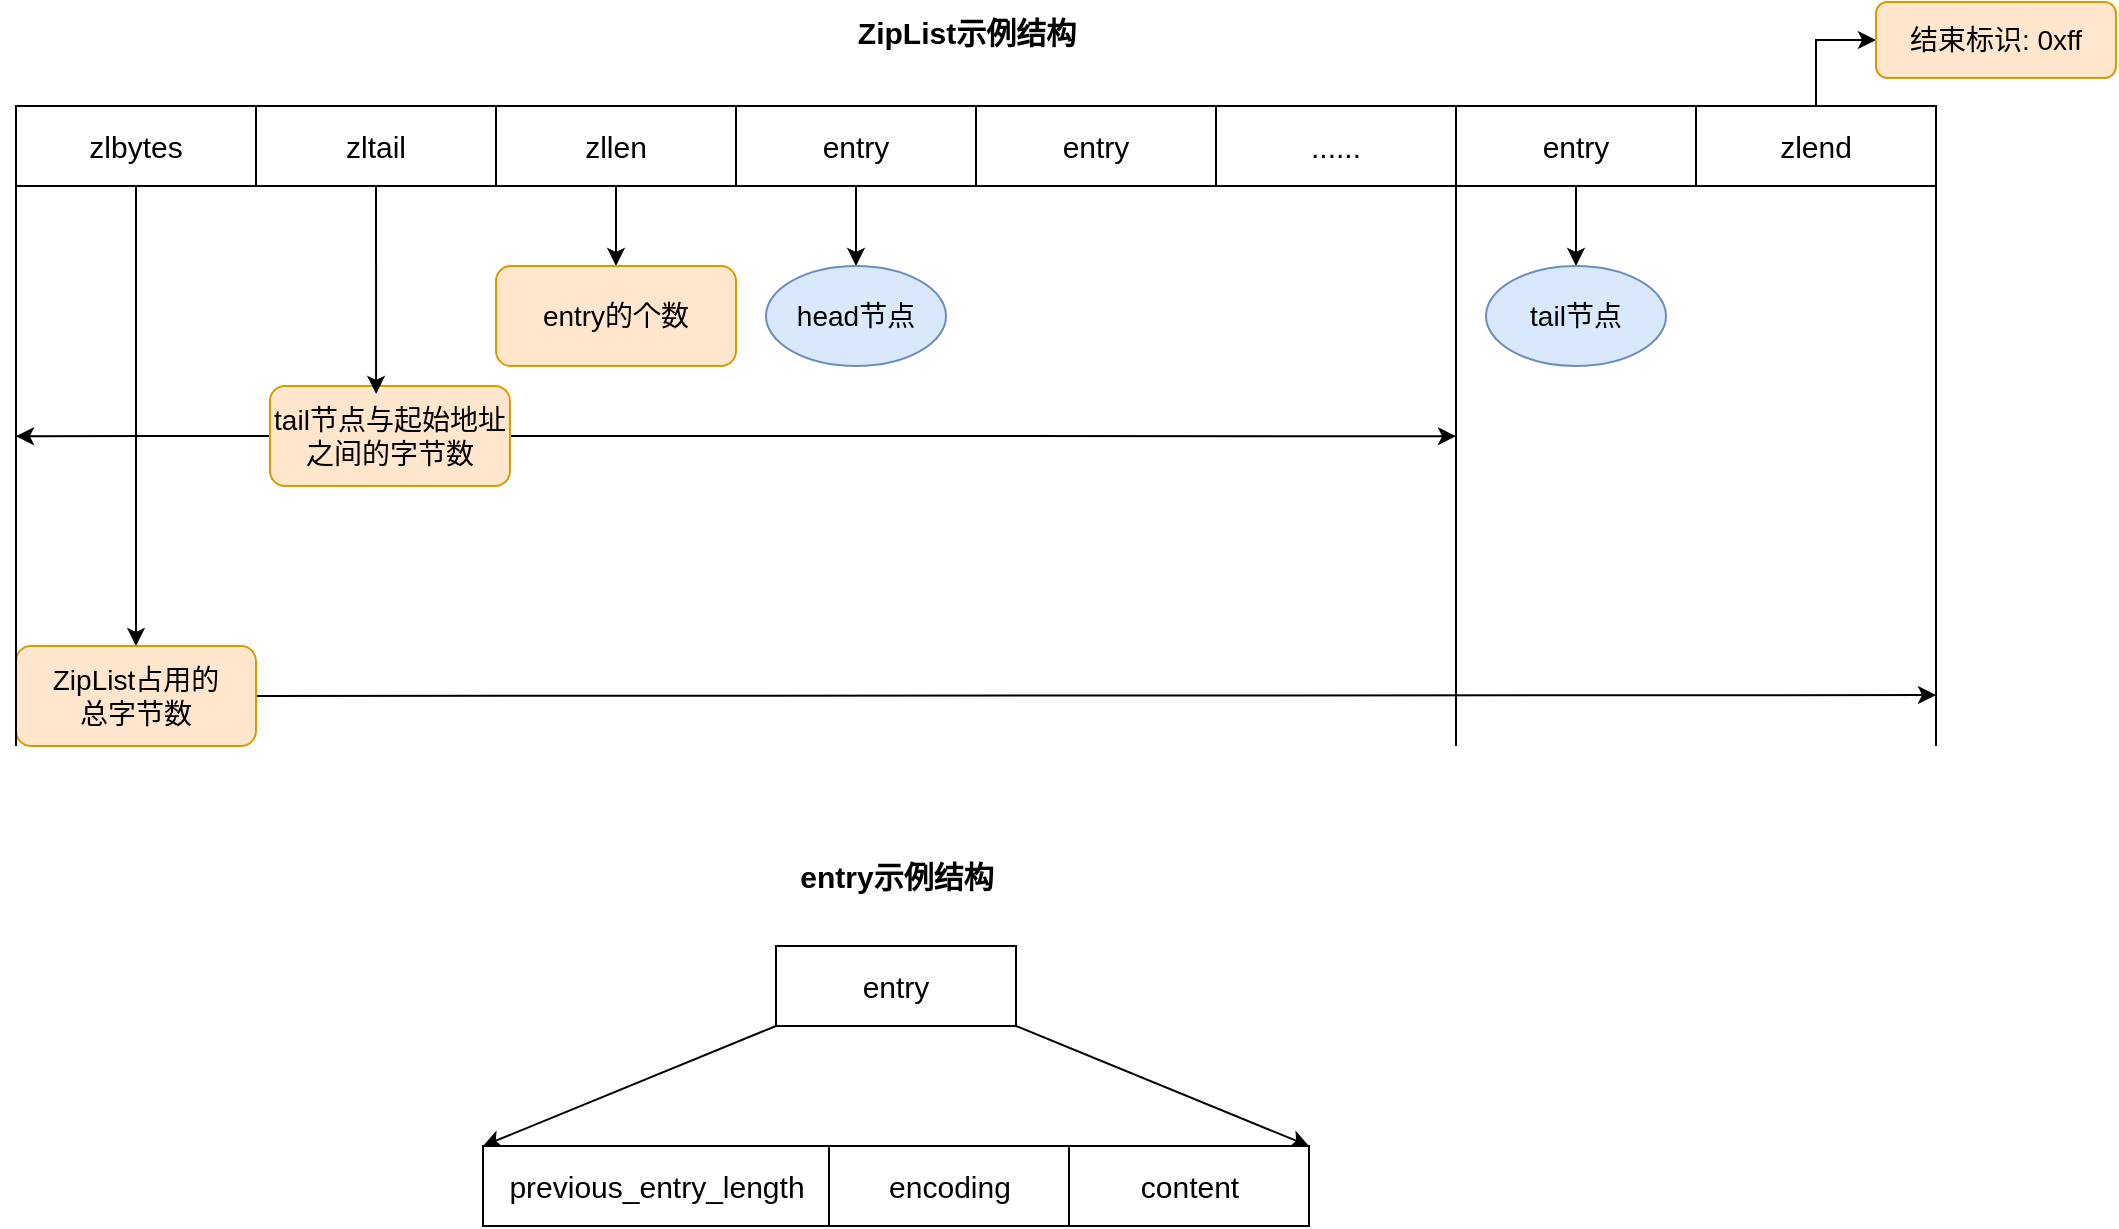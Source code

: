 <mxfile version="24.7.7">
  <diagram name="第 1 页" id="wMmwnhfqBV-OYq5SIDlH">
    <mxGraphModel dx="1144" dy="609" grid="1" gridSize="10" guides="1" tooltips="1" connect="1" arrows="1" fold="1" page="0" pageScale="1" pageWidth="827" pageHeight="1169" math="0" shadow="0">
      <root>
        <mxCell id="0" />
        <mxCell id="1" parent="0" />
        <mxCell id="e9t3gRfrL-X7pLZmyNaz-20" style="edgeStyle=orthogonalEdgeStyle;rounded=0;orthogonalLoop=1;jettySize=auto;html=1;exitX=0.5;exitY=1;exitDx=0;exitDy=0;entryX=0.5;entryY=0;entryDx=0;entryDy=0;" edge="1" parent="1" source="e9t3gRfrL-X7pLZmyNaz-1" target="e9t3gRfrL-X7pLZmyNaz-19">
          <mxGeometry relative="1" as="geometry" />
        </mxCell>
        <mxCell id="e9t3gRfrL-X7pLZmyNaz-1" value="zlbytes" style="rounded=0;whiteSpace=wrap;html=1;fontSize=15;" vertex="1" parent="1">
          <mxGeometry x="20" y="260" width="120" height="40" as="geometry" />
        </mxCell>
        <mxCell id="e9t3gRfrL-X7pLZmyNaz-2" value="zltail" style="rounded=0;whiteSpace=wrap;html=1;fontSize=15;" vertex="1" parent="1">
          <mxGeometry x="140" y="260" width="120" height="40" as="geometry" />
        </mxCell>
        <mxCell id="e9t3gRfrL-X7pLZmyNaz-32" style="edgeStyle=orthogonalEdgeStyle;rounded=0;orthogonalLoop=1;jettySize=auto;html=1;exitX=0.5;exitY=1;exitDx=0;exitDy=0;entryX=0.5;entryY=0;entryDx=0;entryDy=0;" edge="1" parent="1" source="e9t3gRfrL-X7pLZmyNaz-3" target="e9t3gRfrL-X7pLZmyNaz-31">
          <mxGeometry relative="1" as="geometry" />
        </mxCell>
        <mxCell id="e9t3gRfrL-X7pLZmyNaz-3" value="zllen" style="rounded=0;whiteSpace=wrap;html=1;fontSize=15;" vertex="1" parent="1">
          <mxGeometry x="260" y="260" width="120" height="40" as="geometry" />
        </mxCell>
        <mxCell id="e9t3gRfrL-X7pLZmyNaz-15" style="edgeStyle=orthogonalEdgeStyle;rounded=0;orthogonalLoop=1;jettySize=auto;html=1;exitX=0.5;exitY=1;exitDx=0;exitDy=0;" edge="1" parent="1" source="e9t3gRfrL-X7pLZmyNaz-4" target="e9t3gRfrL-X7pLZmyNaz-14">
          <mxGeometry relative="1" as="geometry" />
        </mxCell>
        <mxCell id="e9t3gRfrL-X7pLZmyNaz-4" value="entry" style="rounded=0;whiteSpace=wrap;html=1;fontSize=15;" vertex="1" parent="1">
          <mxGeometry x="380" y="260" width="120" height="40" as="geometry" />
        </mxCell>
        <mxCell id="e9t3gRfrL-X7pLZmyNaz-5" value="entry" style="rounded=0;whiteSpace=wrap;html=1;fontSize=15;" vertex="1" parent="1">
          <mxGeometry x="500" y="260" width="120" height="40" as="geometry" />
        </mxCell>
        <mxCell id="e9t3gRfrL-X7pLZmyNaz-6" value="......" style="rounded=0;whiteSpace=wrap;html=1;fontSize=15;" vertex="1" parent="1">
          <mxGeometry x="620" y="260" width="120" height="40" as="geometry" />
        </mxCell>
        <mxCell id="e9t3gRfrL-X7pLZmyNaz-17" style="edgeStyle=orthogonalEdgeStyle;rounded=0;orthogonalLoop=1;jettySize=auto;html=1;exitX=0.5;exitY=1;exitDx=0;exitDy=0;entryX=0.5;entryY=0;entryDx=0;entryDy=0;" edge="1" parent="1" source="e9t3gRfrL-X7pLZmyNaz-7" target="e9t3gRfrL-X7pLZmyNaz-18">
          <mxGeometry relative="1" as="geometry">
            <mxPoint x="800" y="340" as="targetPoint" />
          </mxGeometry>
        </mxCell>
        <mxCell id="e9t3gRfrL-X7pLZmyNaz-7" value="entry" style="rounded=0;whiteSpace=wrap;html=1;fontSize=15;" vertex="1" parent="1">
          <mxGeometry x="740" y="260" width="120" height="40" as="geometry" />
        </mxCell>
        <mxCell id="e9t3gRfrL-X7pLZmyNaz-13" style="edgeStyle=orthogonalEdgeStyle;rounded=0;orthogonalLoop=1;jettySize=auto;html=1;exitX=0.5;exitY=0;exitDx=0;exitDy=0;entryX=0;entryY=0.5;entryDx=0;entryDy=0;" edge="1" parent="1" source="e9t3gRfrL-X7pLZmyNaz-8" target="e9t3gRfrL-X7pLZmyNaz-12">
          <mxGeometry relative="1" as="geometry" />
        </mxCell>
        <mxCell id="e9t3gRfrL-X7pLZmyNaz-8" value="zlend" style="rounded=0;whiteSpace=wrap;html=1;fontSize=15;" vertex="1" parent="1">
          <mxGeometry x="860" y="260" width="120" height="40" as="geometry" />
        </mxCell>
        <mxCell id="e9t3gRfrL-X7pLZmyNaz-10" value="ZipList示例结构" style="text;html=1;align=center;verticalAlign=middle;resizable=0;points=[];autosize=1;strokeColor=none;fillColor=none;fontStyle=1;fontSize=15;" vertex="1" parent="1">
          <mxGeometry x="430" y="208" width="130" height="30" as="geometry" />
        </mxCell>
        <mxCell id="e9t3gRfrL-X7pLZmyNaz-12" value="结束标识: 0xff" style="rounded=1;whiteSpace=wrap;html=1;fontSize=14;fillColor=#ffe6cc;strokeColor=#d79b00;" vertex="1" parent="1">
          <mxGeometry x="950" y="208" width="120" height="38" as="geometry" />
        </mxCell>
        <mxCell id="e9t3gRfrL-X7pLZmyNaz-14" value="head节点" style="ellipse;whiteSpace=wrap;html=1;fontSize=14;fillColor=#dae8fc;strokeColor=#6c8ebf;" vertex="1" parent="1">
          <mxGeometry x="395" y="340" width="90" height="50" as="geometry" />
        </mxCell>
        <mxCell id="e9t3gRfrL-X7pLZmyNaz-18" value="tail节点" style="ellipse;whiteSpace=wrap;html=1;fontSize=14;fillColor=#dae8fc;strokeColor=#6c8ebf;" vertex="1" parent="1">
          <mxGeometry x="755" y="340" width="90" height="50" as="geometry" />
        </mxCell>
        <mxCell id="e9t3gRfrL-X7pLZmyNaz-28" style="edgeStyle=orthogonalEdgeStyle;rounded=0;orthogonalLoop=1;jettySize=auto;html=1;exitX=1;exitY=0.5;exitDx=0;exitDy=0;" edge="1" parent="1" source="e9t3gRfrL-X7pLZmyNaz-19">
          <mxGeometry relative="1" as="geometry">
            <mxPoint x="980" y="554.529" as="targetPoint" />
          </mxGeometry>
        </mxCell>
        <mxCell id="e9t3gRfrL-X7pLZmyNaz-19" value="ZipList占用的&lt;div style=&quot;font-size: 14px;&quot;&gt;总字节数&lt;/div&gt;" style="rounded=1;whiteSpace=wrap;html=1;fontSize=14;fillColor=#ffe6cc;strokeColor=#d79b00;" vertex="1" parent="1">
          <mxGeometry x="20" y="530" width="120" height="50" as="geometry" />
        </mxCell>
        <mxCell id="e9t3gRfrL-X7pLZmyNaz-24" style="edgeStyle=orthogonalEdgeStyle;rounded=0;orthogonalLoop=1;jettySize=auto;html=1;exitX=0;exitY=0.5;exitDx=0;exitDy=0;" edge="1" parent="1" source="e9t3gRfrL-X7pLZmyNaz-21">
          <mxGeometry relative="1" as="geometry">
            <mxPoint x="20" y="425.118" as="targetPoint" />
          </mxGeometry>
        </mxCell>
        <mxCell id="e9t3gRfrL-X7pLZmyNaz-26" style="edgeStyle=orthogonalEdgeStyle;rounded=0;orthogonalLoop=1;jettySize=auto;html=1;exitX=1;exitY=0.5;exitDx=0;exitDy=0;" edge="1" parent="1" source="e9t3gRfrL-X7pLZmyNaz-21">
          <mxGeometry relative="1" as="geometry">
            <mxPoint x="740" y="425.118" as="targetPoint" />
          </mxGeometry>
        </mxCell>
        <mxCell id="e9t3gRfrL-X7pLZmyNaz-21" value="tail节点与起始地址之间的字节数" style="rounded=1;whiteSpace=wrap;html=1;fontSize=14;fillColor=#ffe6cc;strokeColor=#d79b00;" vertex="1" parent="1">
          <mxGeometry x="147" y="400" width="120" height="50" as="geometry" />
        </mxCell>
        <mxCell id="e9t3gRfrL-X7pLZmyNaz-22" value="" style="endArrow=none;html=1;rounded=0;entryX=0;entryY=1;entryDx=0;entryDy=0;" edge="1" parent="1" target="e9t3gRfrL-X7pLZmyNaz-1">
          <mxGeometry width="50" height="50" relative="1" as="geometry">
            <mxPoint x="20" y="580" as="sourcePoint" />
            <mxPoint x="40" y="350" as="targetPoint" />
          </mxGeometry>
        </mxCell>
        <mxCell id="e9t3gRfrL-X7pLZmyNaz-23" value="" style="endArrow=none;html=1;rounded=0;entryX=0;entryY=1;entryDx=0;entryDy=0;" edge="1" parent="1">
          <mxGeometry width="50" height="50" relative="1" as="geometry">
            <mxPoint x="980" y="580" as="sourcePoint" />
            <mxPoint x="980" y="300" as="targetPoint" />
          </mxGeometry>
        </mxCell>
        <mxCell id="e9t3gRfrL-X7pLZmyNaz-25" value="" style="endArrow=none;html=1;rounded=0;entryX=0;entryY=1;entryDx=0;entryDy=0;" edge="1" parent="1">
          <mxGeometry width="50" height="50" relative="1" as="geometry">
            <mxPoint x="740" y="580" as="sourcePoint" />
            <mxPoint x="740" y="300" as="targetPoint" />
          </mxGeometry>
        </mxCell>
        <mxCell id="e9t3gRfrL-X7pLZmyNaz-29" style="edgeStyle=orthogonalEdgeStyle;rounded=0;orthogonalLoop=1;jettySize=auto;html=1;exitX=0.5;exitY=1;exitDx=0;exitDy=0;entryX=0.442;entryY=0.079;entryDx=0;entryDy=0;entryPerimeter=0;" edge="1" parent="1" source="e9t3gRfrL-X7pLZmyNaz-2" target="e9t3gRfrL-X7pLZmyNaz-21">
          <mxGeometry relative="1" as="geometry" />
        </mxCell>
        <mxCell id="e9t3gRfrL-X7pLZmyNaz-31" value="entry的个数" style="rounded=1;whiteSpace=wrap;html=1;fontSize=14;fillColor=#ffe6cc;strokeColor=#d79b00;" vertex="1" parent="1">
          <mxGeometry x="260" y="340" width="120" height="50" as="geometry" />
        </mxCell>
        <mxCell id="e9t3gRfrL-X7pLZmyNaz-37" style="rounded=0;orthogonalLoop=1;jettySize=auto;html=1;exitX=0;exitY=1;exitDx=0;exitDy=0;entryX=0;entryY=0;entryDx=0;entryDy=0;" edge="1" parent="1" source="e9t3gRfrL-X7pLZmyNaz-33" target="e9t3gRfrL-X7pLZmyNaz-34">
          <mxGeometry relative="1" as="geometry" />
        </mxCell>
        <mxCell id="e9t3gRfrL-X7pLZmyNaz-38" style="rounded=0;orthogonalLoop=1;jettySize=auto;html=1;exitX=1;exitY=1;exitDx=0;exitDy=0;entryX=1;entryY=0;entryDx=0;entryDy=0;" edge="1" parent="1" source="e9t3gRfrL-X7pLZmyNaz-33" target="e9t3gRfrL-X7pLZmyNaz-36">
          <mxGeometry relative="1" as="geometry" />
        </mxCell>
        <mxCell id="e9t3gRfrL-X7pLZmyNaz-33" value="entry" style="rounded=0;whiteSpace=wrap;html=1;fontSize=15;" vertex="1" parent="1">
          <mxGeometry x="400" y="680" width="120" height="40" as="geometry" />
        </mxCell>
        <mxCell id="e9t3gRfrL-X7pLZmyNaz-34" value="previous_entry_length" style="rounded=0;whiteSpace=wrap;html=1;fontSize=15;" vertex="1" parent="1">
          <mxGeometry x="253.5" y="780" width="173" height="40" as="geometry" />
        </mxCell>
        <mxCell id="e9t3gRfrL-X7pLZmyNaz-35" value="encoding" style="rounded=0;whiteSpace=wrap;html=1;fontSize=15;" vertex="1" parent="1">
          <mxGeometry x="426.5" y="780" width="120" height="40" as="geometry" />
        </mxCell>
        <mxCell id="e9t3gRfrL-X7pLZmyNaz-36" value="content" style="rounded=0;whiteSpace=wrap;html=1;fontSize=15;" vertex="1" parent="1">
          <mxGeometry x="546.5" y="780" width="120" height="40" as="geometry" />
        </mxCell>
        <mxCell id="e9t3gRfrL-X7pLZmyNaz-39" value="entry示例结构" style="text;html=1;align=center;verticalAlign=middle;resizable=0;points=[];autosize=1;strokeColor=none;fillColor=none;fontStyle=1;fontSize=15;" vertex="1" parent="1">
          <mxGeometry x="400" y="630" width="120" height="30" as="geometry" />
        </mxCell>
      </root>
    </mxGraphModel>
  </diagram>
</mxfile>

